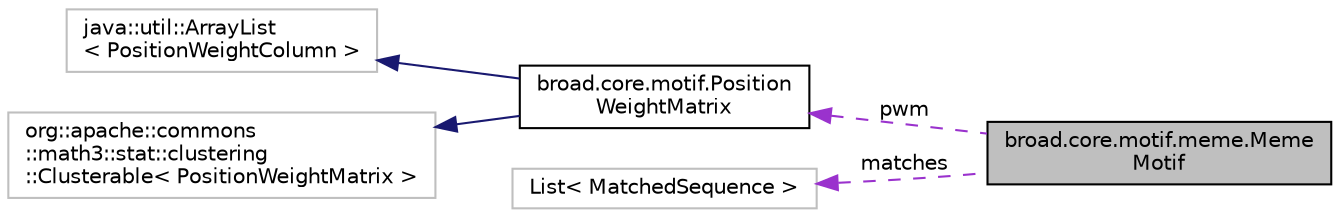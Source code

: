 digraph "broad.core.motif.meme.MemeMotif"
{
  edge [fontname="Helvetica",fontsize="10",labelfontname="Helvetica",labelfontsize="10"];
  node [fontname="Helvetica",fontsize="10",shape=record];
  rankdir="LR";
  Node1 [label="broad.core.motif.meme.Meme\lMotif",height=0.2,width=0.4,color="black", fillcolor="grey75", style="filled" fontcolor="black"];
  Node2 -> Node1 [dir="back",color="darkorchid3",fontsize="10",style="dashed",label=" pwm" ];
  Node2 [label="broad.core.motif.Position\lWeightMatrix",height=0.2,width=0.4,color="black", fillcolor="white", style="filled",URL="$classbroad_1_1core_1_1motif_1_1_position_weight_matrix.html"];
  Node3 -> Node2 [dir="back",color="midnightblue",fontsize="10",style="solid"];
  Node3 [label="java::util::ArrayList\l\< PositionWeightColumn \>",height=0.2,width=0.4,color="grey75", fillcolor="white", style="filled"];
  Node4 -> Node2 [dir="back",color="midnightblue",fontsize="10",style="solid"];
  Node4 [label="org::apache::commons\l::math3::stat::clustering\l::Clusterable\< PositionWeightMatrix \>",height=0.2,width=0.4,color="grey75", fillcolor="white", style="filled"];
  Node5 -> Node1 [dir="back",color="darkorchid3",fontsize="10",style="dashed",label=" matches" ];
  Node5 [label="List\< MatchedSequence \>",height=0.2,width=0.4,color="grey75", fillcolor="white", style="filled"];
}
